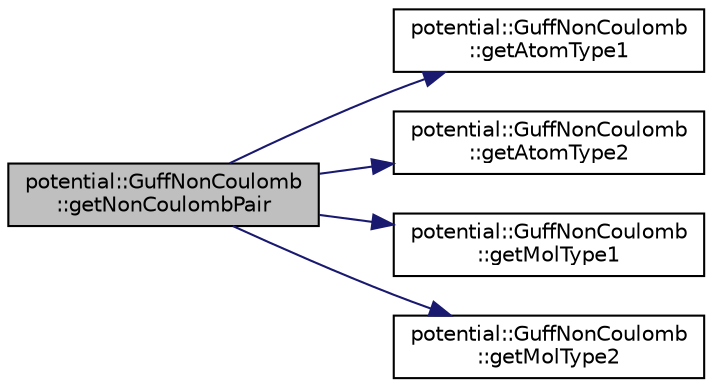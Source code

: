 digraph "potential::GuffNonCoulomb::getNonCoulombPair"
{
 // LATEX_PDF_SIZE
  edge [fontname="Helvetica",fontsize="10",labelfontname="Helvetica",labelfontsize="10"];
  node [fontname="Helvetica",fontsize="10",shape=record];
  rankdir="LR";
  Node1 [label="potential::GuffNonCoulomb\l::getNonCoulombPair",height=0.2,width=0.4,color="black", fillcolor="grey75", style="filled", fontcolor="black",tooltip="gets a shared pointer to a NonCoulombPair object"];
  Node1 -> Node2 [color="midnightblue",fontsize="10",style="solid",fontname="Helvetica"];
  Node2 [label="potential::GuffNonCoulomb\l::getAtomType1",height=0.2,width=0.4,color="black", fillcolor="white", style="filled",URL="$classpotential_1_1GuffNonCoulomb.html#ab7696751c3ca0747ee6d6b656ac4c38a",tooltip=" "];
  Node1 -> Node3 [color="midnightblue",fontsize="10",style="solid",fontname="Helvetica"];
  Node3 [label="potential::GuffNonCoulomb\l::getAtomType2",height=0.2,width=0.4,color="black", fillcolor="white", style="filled",URL="$classpotential_1_1GuffNonCoulomb.html#a06615790b08230373d38b7d3a3f4efc7",tooltip=" "];
  Node1 -> Node4 [color="midnightblue",fontsize="10",style="solid",fontname="Helvetica"];
  Node4 [label="potential::GuffNonCoulomb\l::getMolType1",height=0.2,width=0.4,color="black", fillcolor="white", style="filled",URL="$classpotential_1_1GuffNonCoulomb.html#a911c8250a947cd52211fce21faf74197",tooltip=" "];
  Node1 -> Node5 [color="midnightblue",fontsize="10",style="solid",fontname="Helvetica"];
  Node5 [label="potential::GuffNonCoulomb\l::getMolType2",height=0.2,width=0.4,color="black", fillcolor="white", style="filled",URL="$classpotential_1_1GuffNonCoulomb.html#a0799bb010558f80ef5181f3194931e5c",tooltip=" "];
}
